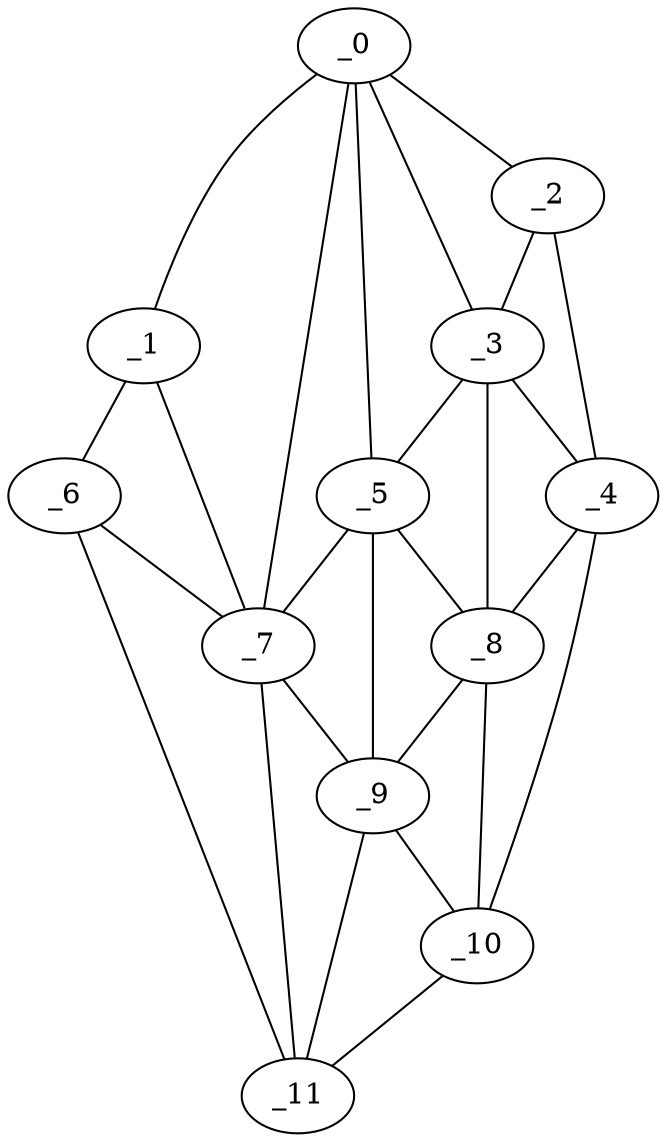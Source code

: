graph "obj52__180.gxl" {
	_0	 [x=44,
		y=103];
	_1	 [x=46,
		y=6];
	_0 -- _1	 [valence=1];
	_2	 [x=57,
		y=124];
	_0 -- _2	 [valence=1];
	_3	 [x=62,
		y=108];
	_0 -- _3	 [valence=1];
	_5	 [x=83,
		y=82];
	_0 -- _5	 [valence=2];
	_7	 [x=84,
		y=70];
	_0 -- _7	 [valence=1];
	_6	 [x=84,
		y=5];
	_1 -- _6	 [valence=1];
	_1 -- _7	 [valence=2];
	_2 -- _3	 [valence=2];
	_4	 [x=72,
		y=125];
	_2 -- _4	 [valence=1];
	_3 -- _4	 [valence=1];
	_3 -- _5	 [valence=2];
	_8	 [x=85,
		y=100];
	_3 -- _8	 [valence=1];
	_4 -- _8	 [valence=2];
	_10	 [x=93,
		y=112];
	_4 -- _10	 [valence=1];
	_5 -- _7	 [valence=1];
	_5 -- _8	 [valence=2];
	_9	 [x=90,
		y=104];
	_5 -- _9	 [valence=2];
	_6 -- _7	 [valence=2];
	_11	 [x=108,
		y=10];
	_6 -- _11	 [valence=1];
	_7 -- _9	 [valence=2];
	_7 -- _11	 [valence=2];
	_8 -- _9	 [valence=1];
	_8 -- _10	 [valence=1];
	_9 -- _10	 [valence=2];
	_9 -- _11	 [valence=2];
	_10 -- _11	 [valence=1];
}
